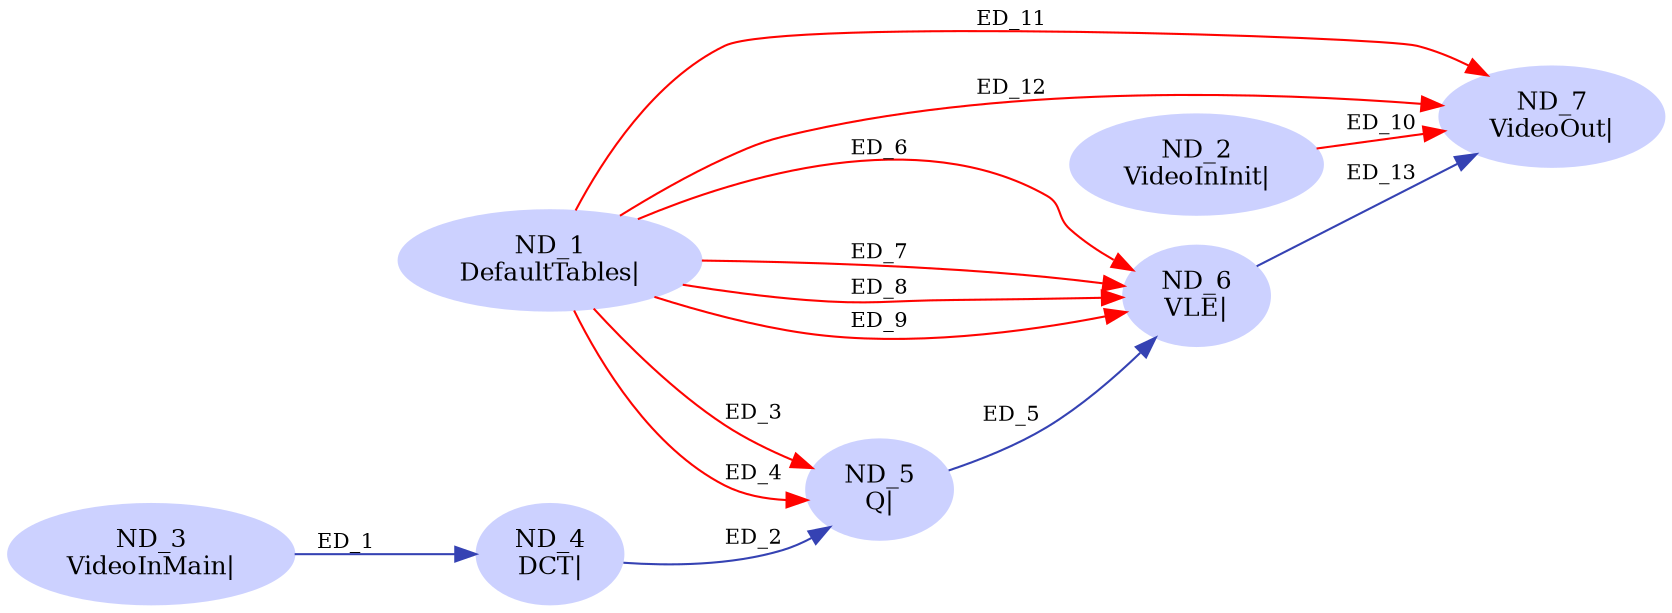 digraph M_JPEG {
ratio = auto
rankdir = LR
ranksep = 0.3
nodesep = 0.2
center = 1
node [fontsize=12,height=0.25,width=0.4, style=filled, color="0.650 0.200 1.000" ]
edge [fontsize=10 ]
ND_1 [label = "ND_1\nDefaultTables|"];
ND_2 [label = "ND_2\nVideoInInit|"];
ND_3 [label = "ND_3\nVideoInMain|"];
ND_4 [label = "ND_4\nDCT|"];
ND_5 [label = "ND_5\nQ|"];
ND_6 [label = "ND_6\nVLE|"];
ND_7 [label = "ND_7\nVideoOut|"];
ND_3 -> ND_4 [label = "ED_1" color= "0.650 0.700 0.700"];
ND_4 -> ND_5 [label = "ED_2" color= "0.650 0.700 0.700"];
ND_1 -> ND_5 [label = "ED_3" color= "0.002 0.999 0.999"];
ND_1 -> ND_5 [label = "ED_4" color= "0.002 0.999 0.999"];
ND_5 -> ND_6 [label = "ED_5" color= "0.650 0.700 0.700"];
ND_1 -> ND_6 [label = "ED_6" color= "0.002 0.999 0.999"];
ND_1 -> ND_6 [label = "ED_7" color= "0.002 0.999 0.999"];
ND_1 -> ND_6 [label = "ED_8" color= "0.002 0.999 0.999"];
ND_1 -> ND_6 [label = "ED_9" color= "0.002 0.999 0.999"];
ND_2 -> ND_7 [label = "ED_10" color= "0.002 0.999 0.999"];
ND_1 -> ND_7 [label = "ED_11" color= "0.002 0.999 0.999"];
ND_1 -> ND_7 [label = "ED_12" color= "0.002 0.999 0.999"];
ND_6 -> ND_7 [label = "ED_13" color= "0.650 0.700 0.700"];
}

